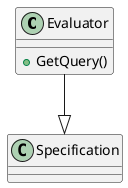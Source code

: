 @startuml PM_Model_DesignPattern_Evaluator
' PM: Design Pattern Evaluator Model
class Evaluator {
    +GetQuery()
}

Evaluator --|> Specification
@enduml